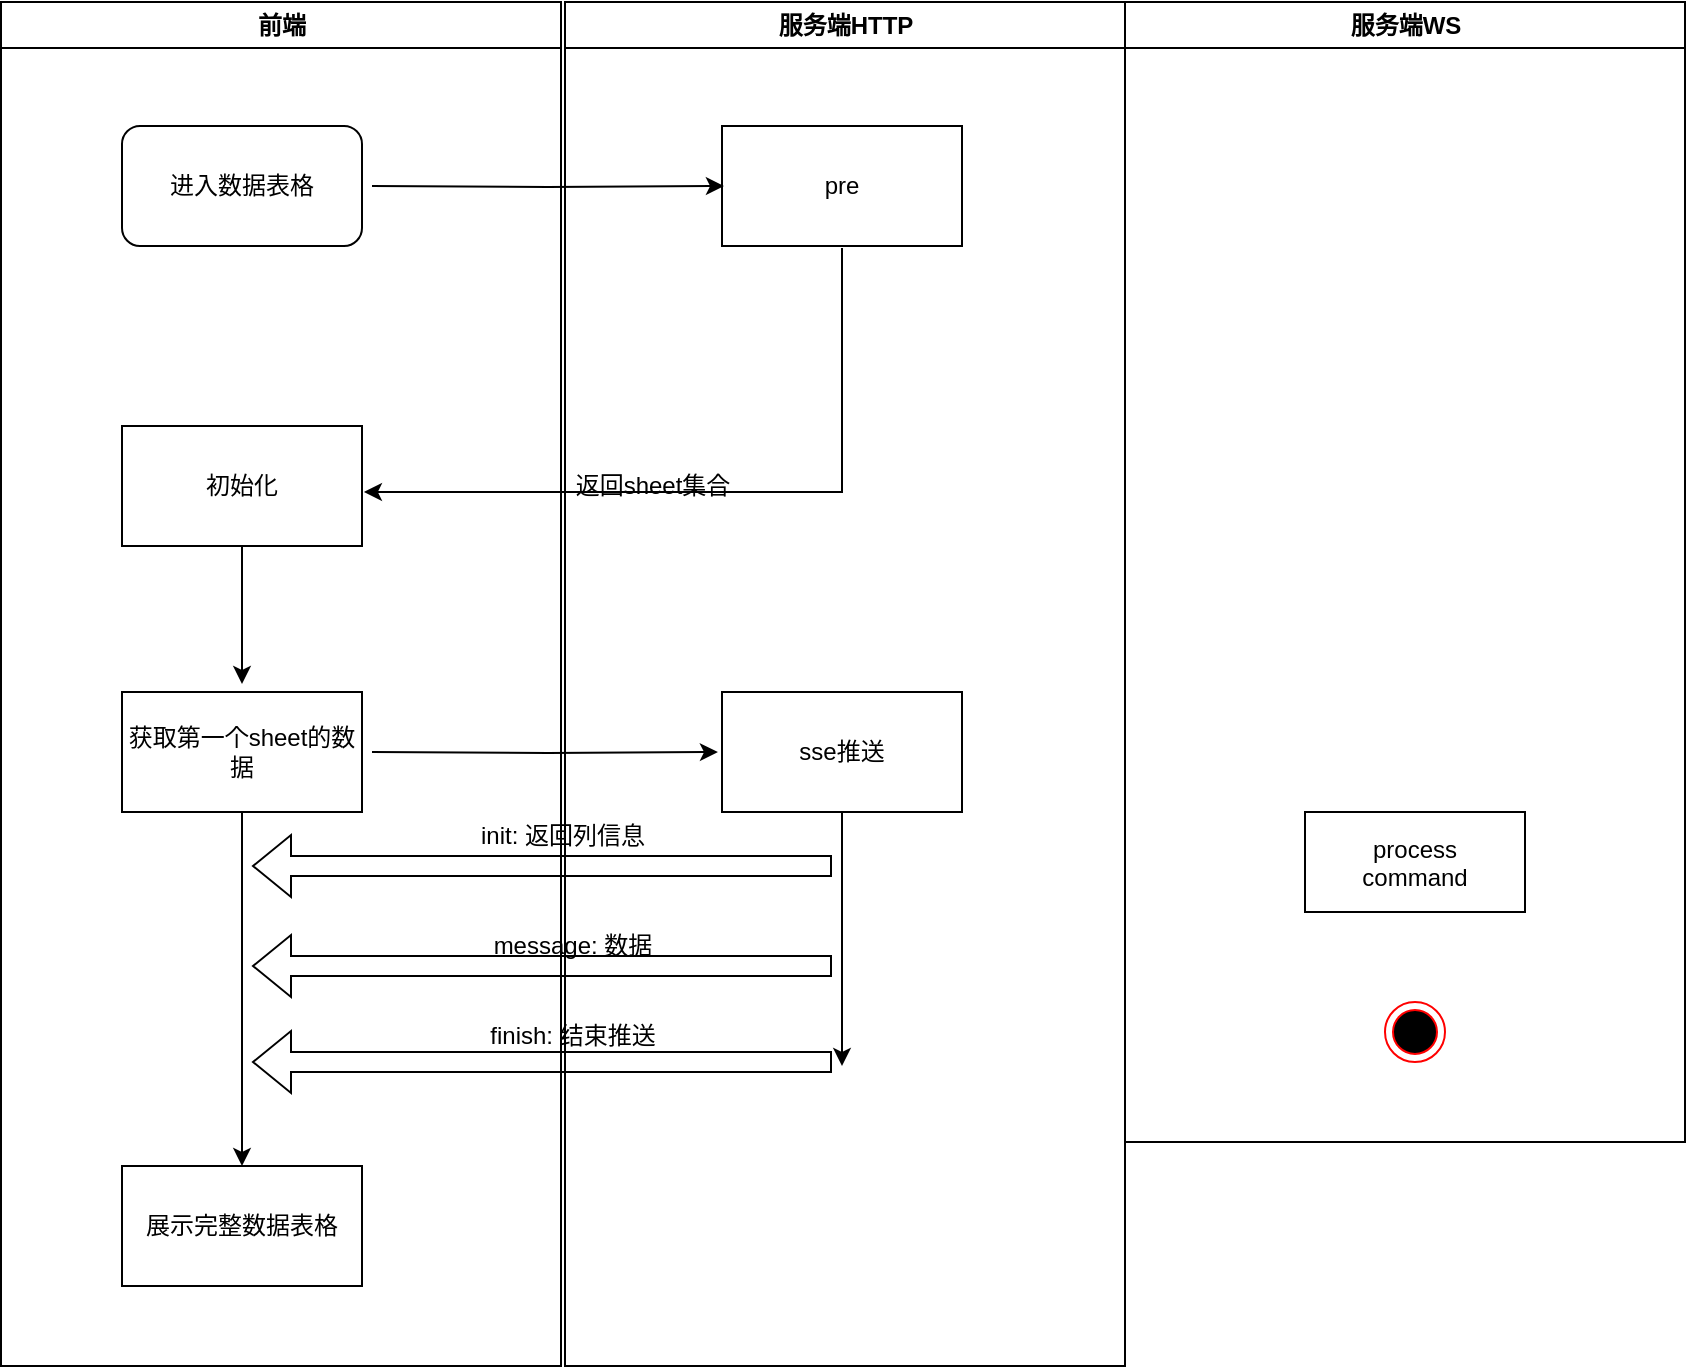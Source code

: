 <mxfile version="20.2.6" type="github">
  <diagram name="Page-1" id="e7e014a7-5840-1c2e-5031-d8a46d1fe8dd">
    <mxGraphModel dx="1426" dy="769" grid="1" gridSize="10" guides="1" tooltips="1" connect="1" arrows="1" fold="1" page="1" pageScale="1" pageWidth="1169" pageHeight="826" background="none" math="0" shadow="0">
      <root>
        <mxCell id="0" />
        <mxCell id="1" parent="0" />
        <mxCell id="2" value="前端" style="swimlane;whiteSpace=wrap" parent="1" vertex="1">
          <mxGeometry x="164.5" y="128" width="280" height="682" as="geometry" />
        </mxCell>
        <mxCell id="CFno1FlR8xtJHJYkCNm4-50" value="进入数据表格" style="rounded=1;whiteSpace=wrap;html=1;" vertex="1" parent="2">
          <mxGeometry x="60.5" y="62" width="120" height="60" as="geometry" />
        </mxCell>
        <mxCell id="CFno1FlR8xtJHJYkCNm4-70" style="edgeStyle=orthogonalEdgeStyle;rounded=0;orthogonalLoop=1;jettySize=auto;html=1;entryX=0.5;entryY=-0.067;entryDx=0;entryDy=0;entryPerimeter=0;" edge="1" parent="2" source="CFno1FlR8xtJHJYkCNm4-62" target="CFno1FlR8xtJHJYkCNm4-66">
          <mxGeometry relative="1" as="geometry" />
        </mxCell>
        <mxCell id="CFno1FlR8xtJHJYkCNm4-62" value="初始化" style="rounded=0;whiteSpace=wrap;html=1;" vertex="1" parent="2">
          <mxGeometry x="60.5" y="212" width="120" height="60" as="geometry" />
        </mxCell>
        <mxCell id="CFno1FlR8xtJHJYkCNm4-94" style="edgeStyle=orthogonalEdgeStyle;rounded=0;orthogonalLoop=1;jettySize=auto;html=1;" edge="1" parent="2" source="CFno1FlR8xtJHJYkCNm4-66" target="CFno1FlR8xtJHJYkCNm4-77">
          <mxGeometry relative="1" as="geometry" />
        </mxCell>
        <mxCell id="CFno1FlR8xtJHJYkCNm4-66" value="获取第一个sheet的数据" style="rounded=0;whiteSpace=wrap;html=1;" vertex="1" parent="2">
          <mxGeometry x="60.5" y="345" width="120" height="60" as="geometry" />
        </mxCell>
        <mxCell id="CFno1FlR8xtJHJYkCNm4-77" value="展示完整数据表格" style="rounded=0;whiteSpace=wrap;html=1;" vertex="1" parent="2">
          <mxGeometry x="60.5" y="582" width="120" height="60" as="geometry" />
        </mxCell>
        <mxCell id="CFno1FlR8xtJHJYkCNm4-81" value="" style="shape=flexArrow;endArrow=classic;html=1;rounded=0;" edge="1" parent="2">
          <mxGeometry width="50" height="50" relative="1" as="geometry">
            <mxPoint x="415.5" y="432" as="sourcePoint" />
            <mxPoint x="125.5" y="432" as="targetPoint" />
          </mxGeometry>
        </mxCell>
        <mxCell id="CFno1FlR8xtJHJYkCNm4-89" value="" style="shape=flexArrow;endArrow=classic;html=1;rounded=0;" edge="1" parent="2">
          <mxGeometry width="50" height="50" relative="1" as="geometry">
            <mxPoint x="415.5" y="482" as="sourcePoint" />
            <mxPoint x="125.5" y="482" as="targetPoint" />
          </mxGeometry>
        </mxCell>
        <mxCell id="CFno1FlR8xtJHJYkCNm4-90" value="" style="shape=flexArrow;endArrow=classic;html=1;rounded=0;" edge="1" parent="2">
          <mxGeometry width="50" height="50" relative="1" as="geometry">
            <mxPoint x="415.5" y="530" as="sourcePoint" />
            <mxPoint x="125.5" y="530" as="targetPoint" />
          </mxGeometry>
        </mxCell>
        <mxCell id="3" value="服务端HTTP" style="swimlane;whiteSpace=wrap" parent="1" vertex="1">
          <mxGeometry x="446.5" y="128" width="280" height="682" as="geometry" />
        </mxCell>
        <mxCell id="CFno1FlR8xtJHJYkCNm4-49" value="pre" style="rounded=0;whiteSpace=wrap;html=1;" vertex="1" parent="3">
          <mxGeometry x="78.5" y="62" width="120" height="60" as="geometry" />
        </mxCell>
        <mxCell id="CFno1FlR8xtJHJYkCNm4-79" style="edgeStyle=orthogonalEdgeStyle;rounded=0;orthogonalLoop=1;jettySize=auto;html=1;" edge="1" parent="3" source="CFno1FlR8xtJHJYkCNm4-59">
          <mxGeometry relative="1" as="geometry">
            <mxPoint x="138.5" y="532" as="targetPoint" />
          </mxGeometry>
        </mxCell>
        <mxCell id="CFno1FlR8xtJHJYkCNm4-59" value="sse推送" style="rounded=0;whiteSpace=wrap;html=1;" vertex="1" parent="3">
          <mxGeometry x="78.5" y="345" width="120" height="60" as="geometry" />
        </mxCell>
        <mxCell id="CFno1FlR8xtJHJYkCNm4-84" value="init: 返回列信息" style="text;html=1;align=center;verticalAlign=middle;resizable=0;points=[];autosize=1;strokeColor=none;fillColor=none;" vertex="1" parent="3">
          <mxGeometry x="-56.5" y="402" width="110" height="30" as="geometry" />
        </mxCell>
        <mxCell id="CFno1FlR8xtJHJYkCNm4-92" value="message: 数据" style="text;html=1;align=center;verticalAlign=middle;resizable=0;points=[];autosize=1;strokeColor=none;fillColor=none;" vertex="1" parent="3">
          <mxGeometry x="-46.5" y="457" width="100" height="30" as="geometry" />
        </mxCell>
        <mxCell id="CFno1FlR8xtJHJYkCNm4-97" value="finish: 结束推送" style="text;html=1;align=center;verticalAlign=middle;resizable=0;points=[];autosize=1;strokeColor=none;fillColor=none;" vertex="1" parent="3">
          <mxGeometry x="-51.5" y="502" width="110" height="30" as="geometry" />
        </mxCell>
        <mxCell id="4" value="服务端WS" style="swimlane;whiteSpace=wrap" parent="1" vertex="1">
          <mxGeometry x="726.5" y="128" width="280" height="570" as="geometry" />
        </mxCell>
        <mxCell id="33" value="process&#xa;command" style="" parent="4" vertex="1">
          <mxGeometry x="90" y="405" width="110" height="50" as="geometry" />
        </mxCell>
        <mxCell id="38" value="" style="ellipse;shape=endState;fillColor=#000000;strokeColor=#ff0000" parent="4" vertex="1">
          <mxGeometry x="130" y="500" width="30" height="30" as="geometry" />
        </mxCell>
        <mxCell id="CFno1FlR8xtJHJYkCNm4-51" style="edgeStyle=orthogonalEdgeStyle;rounded=0;orthogonalLoop=1;jettySize=auto;html=1;entryX=0.008;entryY=0.5;entryDx=0;entryDy=0;entryPerimeter=0;" edge="1" parent="1" target="CFno1FlR8xtJHJYkCNm4-49">
          <mxGeometry relative="1" as="geometry">
            <mxPoint x="350" y="220" as="sourcePoint" />
          </mxGeometry>
        </mxCell>
        <mxCell id="CFno1FlR8xtJHJYkCNm4-55" value="返回sheet集合" style="text;html=1;align=center;verticalAlign=middle;resizable=0;points=[];autosize=1;strokeColor=none;fillColor=none;" vertex="1" parent="1">
          <mxGeometry x="440" y="355" width="100" height="30" as="geometry" />
        </mxCell>
        <mxCell id="CFno1FlR8xtJHJYkCNm4-65" style="edgeStyle=orthogonalEdgeStyle;rounded=0;orthogonalLoop=1;jettySize=auto;html=1;entryX=1.008;entryY=0.55;entryDx=0;entryDy=0;entryPerimeter=0;exitX=0.5;exitY=1.017;exitDx=0;exitDy=0;exitPerimeter=0;" edge="1" parent="1" source="CFno1FlR8xtJHJYkCNm4-49" target="CFno1FlR8xtJHJYkCNm4-62">
          <mxGeometry relative="1" as="geometry">
            <Array as="points">
              <mxPoint x="585" y="373" />
            </Array>
          </mxGeometry>
        </mxCell>
        <mxCell id="CFno1FlR8xtJHJYkCNm4-71" style="edgeStyle=orthogonalEdgeStyle;rounded=0;orthogonalLoop=1;jettySize=auto;html=1;entryX=-0.017;entryY=0.5;entryDx=0;entryDy=0;entryPerimeter=0;" edge="1" parent="1" target="CFno1FlR8xtJHJYkCNm4-59">
          <mxGeometry relative="1" as="geometry">
            <mxPoint x="350" y="503" as="sourcePoint" />
          </mxGeometry>
        </mxCell>
      </root>
    </mxGraphModel>
  </diagram>
</mxfile>
